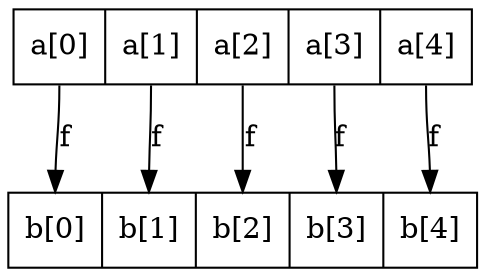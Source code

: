 digraph G {
        node [shape=record];
        edge [label="f"];

        in[label="<p0> a[0] | <p1> a[1] | <p2> a[2] | <p3> a[3] | <p4> a[4]"];
        out[label="<p0> b[0] | <p1> b[1] | <p2> b[2] | <p3> b[3] | <p4> b[4]"];
        in:p0 -> out:p0;
        in:p1 -> out:p1;
        in:p2 -> out:p2;
        in:p3 -> out:p3;
        in:p4 -> out:p4;
}
